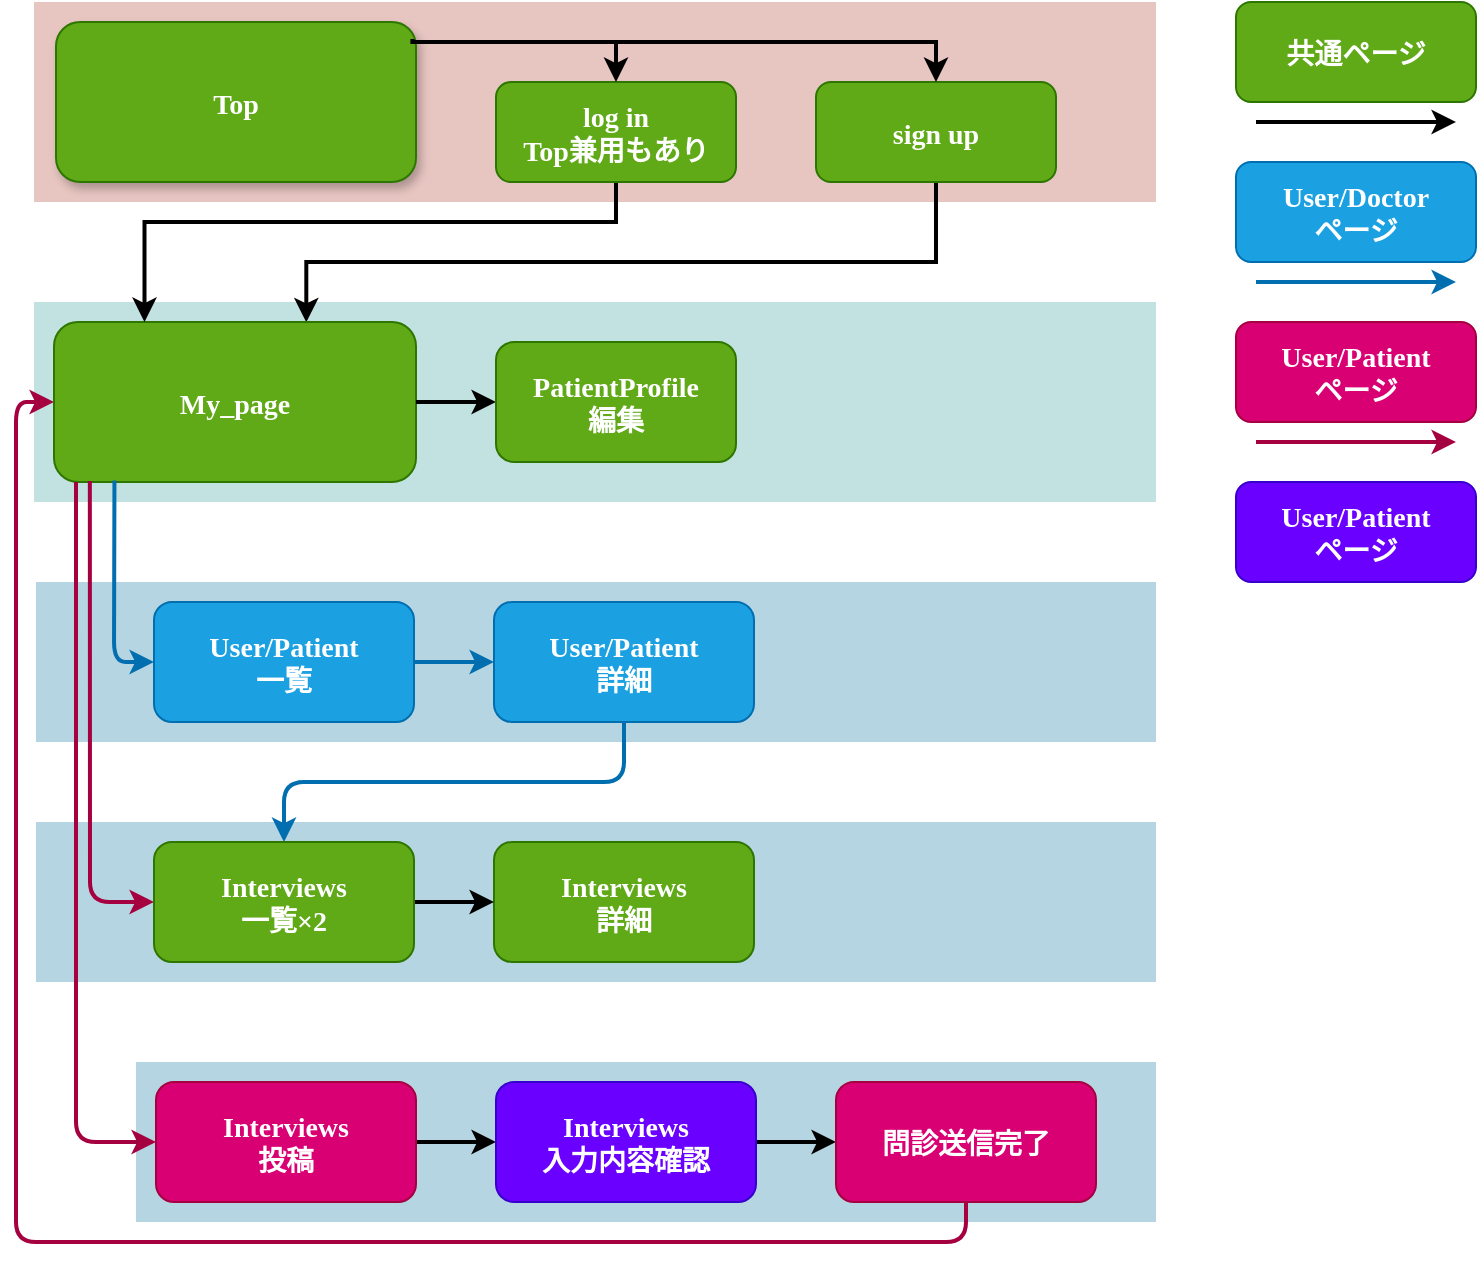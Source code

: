 <mxfile>
    <diagram id="eZT_BmYwKZDDpAdGqNE_" name="Page-1">
        <mxGraphModel dx="604" dy="647" grid="1" gridSize="10" guides="1" tooltips="1" connect="1" arrows="1" fold="1" page="1" pageScale="1" pageWidth="800" pageHeight="700" math="0" shadow="0">
            <root>
                <mxCell id="0"/>
                <mxCell id="1" parent="0"/>
                <mxCell id="88" value="" style="fillColor=#10739E;strokeColor=none;opacity=30;" parent="1" vertex="1">
                    <mxGeometry x="40" y="330" width="560" height="80" as="geometry"/>
                </mxCell>
                <mxCell id="233" value="" style="fillColor=#10739E;strokeColor=none;opacity=30;" parent="1" vertex="1">
                    <mxGeometry x="90" y="570" width="510" height="80" as="geometry"/>
                </mxCell>
                <mxCell id="230" value="" style="fillColor=#10739E;strokeColor=none;opacity=30;" parent="1" vertex="1">
                    <mxGeometry x="40" y="450" width="560" height="80" as="geometry"/>
                </mxCell>
                <mxCell id="78" value="" style="fillColor=#AE4132;strokeColor=none;opacity=30;" parent="1" vertex="1">
                    <mxGeometry x="39" y="40" width="561" height="100" as="geometry"/>
                </mxCell>
                <mxCell id="79" value="" style="fillColor=#349E9A;strokeColor=none;opacity=30;" parent="1" vertex="1">
                    <mxGeometry x="39" y="190" width="561" height="100" as="geometry"/>
                </mxCell>
                <mxCell id="94" value="Top" style="rounded=1;fillColor=#60a917;strokeColor=#2D7600;fontColor=#ffffff;fontStyle=1;fontFamily=Tahoma;fontSize=14;shadow=1;" parent="1" vertex="1">
                    <mxGeometry x="50" y="50" width="180" height="80" as="geometry"/>
                </mxCell>
                <mxCell id="96" value="" style="edgeStyle=elbowEdgeStyle;elbow=vertical;strokeWidth=2;rounded=0;entryX=0.697;entryY=0.002;entryDx=0;entryDy=0;entryPerimeter=0;exitX=0.5;exitY=1;exitDx=0;exitDy=0;" parent="1" source="184" target="98" edge="1">
                    <mxGeometry x="154" y="50.0" width="100" height="100" as="geometry">
                        <mxPoint x="499" y="130" as="sourcePoint"/>
                        <mxPoint x="180" y="170" as="targetPoint"/>
                        <Array as="points">
                            <mxPoint x="500" y="170"/>
                        </Array>
                    </mxGeometry>
                </mxCell>
                <mxCell id="98" value="My_page" style="rounded=1;fillColor=#60a917;strokeColor=#2D7600;fontColor=#ffffff;fontStyle=1;fontFamily=Tahoma;fontSize=14" parent="1" vertex="1">
                    <mxGeometry x="49" y="200" width="181" height="80" as="geometry"/>
                </mxCell>
                <mxCell id="108" value="User/Patient&#10;一覧" style="rounded=1;fillColor=#1ba1e2;strokeColor=#006EAF;fontColor=#ffffff;fontStyle=1;fontFamily=Tahoma;fontSize=14" parent="1" vertex="1">
                    <mxGeometry x="99" y="340" width="130" height="60" as="geometry"/>
                </mxCell>
                <mxCell id="197" value="" style="edgeStyle=none;html=1;strokeWidth=2;exitX=0.099;exitY=0.994;exitDx=0;exitDy=0;exitPerimeter=0;entryX=0;entryY=0.5;entryDx=0;entryDy=0;fillColor=#d80073;strokeColor=#A50040;" parent="1" source="98" target="196" edge="1">
                    <mxGeometry relative="1" as="geometry">
                        <mxPoint x="540" y="420" as="targetPoint"/>
                        <Array as="points">
                            <mxPoint x="67" y="490"/>
                        </Array>
                    </mxGeometry>
                </mxCell>
                <mxCell id="232" style="edgeStyle=none;html=1;entryX=0.5;entryY=0;entryDx=0;entryDy=0;strokeWidth=2;fillColor=#1ba1e2;strokeColor=#006EAF;" parent="1" source="109" target="196" edge="1">
                    <mxGeometry relative="1" as="geometry">
                        <Array as="points">
                            <mxPoint x="334" y="430"/>
                            <mxPoint x="164" y="430"/>
                        </Array>
                    </mxGeometry>
                </mxCell>
                <mxCell id="109" value="User/Patient&#10;詳細" style="rounded=1;fillColor=#1ba1e2;strokeColor=#006EAF;fontColor=#ffffff;fontStyle=1;fontFamily=Tahoma;fontSize=14" parent="1" vertex="1">
                    <mxGeometry x="269" y="340" width="130" height="60" as="geometry"/>
                </mxCell>
                <mxCell id="111" value="Interviews&#10;詳細" style="rounded=1;fillColor=#60a917;strokeColor=#2D7600;fontColor=#ffffff;fontStyle=1;fontFamily=Tahoma;fontSize=14" parent="1" vertex="1">
                    <mxGeometry x="269" y="460" width="130" height="60" as="geometry"/>
                </mxCell>
                <mxCell id="223" style="edgeStyle=none;rounded=1;html=1;entryX=0;entryY=0.5;entryDx=0;entryDy=0;strokeWidth=2;exitX=1;exitY=0.5;exitDx=0;exitDy=0;" parent="1" source="123" target="127" edge="1">
                    <mxGeometry relative="1" as="geometry">
                        <mxPoint x="610" y="570" as="sourcePoint"/>
                    </mxGeometry>
                </mxCell>
                <mxCell id="123" value="Interviews&#10;投稿" style="rounded=1;strokeColor=#A50040;fontColor=#ffffff;fontStyle=1;fontFamily=Tahoma;fontSize=14;fillColor=#d80073;" parent="1" vertex="1">
                    <mxGeometry x="100" y="580" width="130" height="60" as="geometry"/>
                </mxCell>
                <mxCell id="224" style="edgeStyle=none;rounded=1;html=1;entryX=0;entryY=0.5;entryDx=0;entryDy=0;strokeWidth=2;" parent="1" source="127" target="128" edge="1">
                    <mxGeometry relative="1" as="geometry"/>
                </mxCell>
                <mxCell id="127" value="Interviews&#10;入力内容確認" style="rounded=1;strokeColor=#3700CC;fontColor=#ffffff;fontStyle=1;fontFamily=Tahoma;fontSize=14;fillColor=#6a00ff;" parent="1" vertex="1">
                    <mxGeometry x="270" y="580" width="130" height="60" as="geometry"/>
                </mxCell>
                <mxCell id="235" style="edgeStyle=none;html=1;strokeWidth=2;fillColor=#d80073;strokeColor=#A50040;exitX=0.5;exitY=1;exitDx=0;exitDy=0;entryX=0;entryY=0.5;entryDx=0;entryDy=0;" parent="1" source="128" target="98" edge="1">
                    <mxGeometry relative="1" as="geometry">
                        <Array as="points">
                            <mxPoint x="505" y="660"/>
                            <mxPoint x="30" y="660"/>
                            <mxPoint x="30" y="240"/>
                        </Array>
                        <mxPoint x="30" y="240" as="targetPoint"/>
                    </mxGeometry>
                </mxCell>
                <mxCell id="128" value="問診送信完了" style="rounded=1;strokeColor=#A50040;fontColor=#ffffff;fontStyle=1;fontFamily=Tahoma;fontSize=14;fillColor=#d80073;" parent="1" vertex="1">
                    <mxGeometry x="440" y="580" width="130" height="60" as="geometry"/>
                </mxCell>
                <mxCell id="141" value="" style="edgeStyle=elbowEdgeStyle;elbow=vertical;strokeWidth=2;rounded=0;exitX=0.5;exitY=1;exitDx=0;exitDy=0;entryX=0.25;entryY=0;entryDx=0;entryDy=0;" parent="1" source="186" target="98" edge="1">
                    <mxGeometry x="70" y="74.0" width="100" height="100" as="geometry">
                        <mxPoint x="342" y="134" as="sourcePoint"/>
                        <mxPoint x="160" y="184" as="targetPoint"/>
                        <Array as="points">
                            <mxPoint x="130" y="150"/>
                            <mxPoint x="120" y="150"/>
                            <mxPoint x="240" y="150"/>
                        </Array>
                    </mxGeometry>
                </mxCell>
                <mxCell id="150" value="" style="edgeStyle=elbowEdgeStyle;elbow=horizontal;strokeWidth=2;rounded=0;exitX=1;exitY=0.5;exitDx=0;exitDy=0;entryX=0;entryY=0.5;entryDx=0;entryDy=0;fillColor=#1ba1e2;strokeColor=#006EAF;" parent="1" source="108" target="109" edge="1">
                    <mxGeometry x="-171" y="20.0" width="100" height="100" as="geometry">
                        <mxPoint x="-171" y="120.0" as="sourcePoint"/>
                        <mxPoint x="-71" y="20.0" as="targetPoint"/>
                        <Array as="points"/>
                    </mxGeometry>
                </mxCell>
                <mxCell id="176" value="" style="edgeStyle=elbowEdgeStyle;elbow=vertical;strokeWidth=2;rounded=1;entryX=0;entryY=0.5;entryDx=0;entryDy=0;exitX=1;exitY=0.5;exitDx=0;exitDy=0;" parent="1" source="98" target="117" edge="1">
                    <mxGeometry x="-100" y="-2.842e-14" width="100" height="100" as="geometry">
                        <mxPoint x="384" y="300" as="sourcePoint"/>
                        <mxPoint y="-2.842e-14" as="targetPoint"/>
                    </mxGeometry>
                </mxCell>
                <mxCell id="184" value="sign up" style="rounded=1;fillColor=#60a917;strokeColor=#2D7600;fontColor=#ffffff;fontStyle=1;fontFamily=Tahoma;fontSize=14" parent="1" vertex="1">
                    <mxGeometry x="430" y="80" width="120" height="50" as="geometry"/>
                </mxCell>
                <mxCell id="186" value="log in&#10;Top兼用もあり" style="rounded=1;fillColor=#60a917;strokeColor=#2D7600;fontColor=#ffffff;fontStyle=1;fontFamily=Tahoma;fontSize=14" parent="1" vertex="1">
                    <mxGeometry x="270" y="80" width="120" height="50" as="geometry"/>
                </mxCell>
                <mxCell id="187" value="" style="edgeStyle=elbowEdgeStyle;elbow=vertical;strokeWidth=2;rounded=0;entryX=0.5;entryY=0;entryDx=0;entryDy=0;" parent="1" target="184" edge="1">
                    <mxGeometry x="235" y="-25.0" width="100" height="100" as="geometry">
                        <mxPoint x="230" y="60" as="sourcePoint"/>
                        <mxPoint x="500" y="80" as="targetPoint"/>
                        <Array as="points">
                            <mxPoint x="360" y="60"/>
                        </Array>
                    </mxGeometry>
                </mxCell>
                <mxCell id="190" value="" style="edgeStyle=elbowEdgeStyle;elbow=vertical;strokeWidth=2;rounded=0;exitX=0.99;exitY=0.106;exitDx=0;exitDy=0;entryX=0.5;entryY=0;entryDx=0;entryDy=0;exitPerimeter=0;" parent="1" source="94" target="186" edge="1">
                    <mxGeometry x="-243" y="-25.0" width="100" height="100" as="geometry">
                        <mxPoint x="242" y="60" as="sourcePoint"/>
                        <mxPoint x="437" y="80" as="targetPoint"/>
                        <Array as="points">
                            <mxPoint x="360" y="60"/>
                        </Array>
                    </mxGeometry>
                </mxCell>
                <mxCell id="200" style="edgeStyle=none;html=1;entryX=0;entryY=0.5;entryDx=0;entryDy=0;strokeWidth=2;" parent="1" source="196" target="111" edge="1">
                    <mxGeometry relative="1" as="geometry"/>
                </mxCell>
                <mxCell id="196" value="Interviews&#10;一覧×2" style="rounded=1;fillColor=#60a917;strokeColor=#2D7600;fontColor=#ffffff;fontStyle=1;fontFamily=Tahoma;fontSize=14" parent="1" vertex="1">
                    <mxGeometry x="99" y="460" width="130" height="60" as="geometry"/>
                </mxCell>
                <mxCell id="117" value="PatientProfile&#10;編集" style="rounded=1;fillColor=#60a917;strokeColor=#2D7600;fontColor=#ffffff;fontStyle=1;fontFamily=Tahoma;fontSize=14" parent="1" vertex="1">
                    <mxGeometry x="270" y="210" width="120" height="60" as="geometry"/>
                </mxCell>
                <mxCell id="231" value="" style="edgeStyle=none;html=1;strokeWidth=2;exitX=0.167;exitY=0.99;exitDx=0;exitDy=0;exitPerimeter=0;entryX=0;entryY=0.5;entryDx=0;entryDy=0;fillColor=#1ba1e2;strokeColor=#006EAF;" parent="1" source="98" target="108" edge="1">
                    <mxGeometry relative="1" as="geometry">
                        <mxPoint x="109.0" y="500.0" as="targetPoint"/>
                        <mxPoint x="70.765" y="290.4" as="sourcePoint"/>
                        <Array as="points">
                            <mxPoint x="79" y="370"/>
                        </Array>
                    </mxGeometry>
                </mxCell>
                <mxCell id="236" value="共通ページ" style="rounded=1;fillColor=#60a917;strokeColor=#2D7600;fontColor=#ffffff;fontStyle=1;fontFamily=Tahoma;fontSize=14" parent="1" vertex="1">
                    <mxGeometry x="640" y="40" width="120" height="50" as="geometry"/>
                </mxCell>
                <mxCell id="237" value="User/Doctor&#10;ページ" style="rounded=1;fillColor=#1ba1e2;strokeColor=#006EAF;fontColor=#ffffff;fontStyle=1;fontFamily=Tahoma;fontSize=14" parent="1" vertex="1">
                    <mxGeometry x="640" y="120" width="120" height="50" as="geometry"/>
                </mxCell>
                <mxCell id="238" value="User/Patient&#10;ページ" style="rounded=1;fillColor=#d80073;strokeColor=#A50040;fontColor=#ffffff;fontStyle=1;fontFamily=Tahoma;fontSize=14" parent="1" vertex="1">
                    <mxGeometry x="640" y="200" width="120" height="50" as="geometry"/>
                </mxCell>
                <mxCell id="239" value="" style="edgeStyle=elbowEdgeStyle;elbow=horizontal;strokeWidth=2;rounded=0;fillColor=#1ba1e2;strokeColor=#006EAF;" parent="1" edge="1">
                    <mxGeometry x="279" y="-170.0" width="100" height="100" as="geometry">
                        <mxPoint x="650" y="180" as="sourcePoint"/>
                        <mxPoint x="750" y="180" as="targetPoint"/>
                        <Array as="points"/>
                    </mxGeometry>
                </mxCell>
                <mxCell id="240" value="" style="edgeStyle=elbowEdgeStyle;elbow=horizontal;strokeWidth=2;rounded=0;fillColor=#d80073;strokeColor=#A50040;" parent="1" edge="1">
                    <mxGeometry x="279" y="-90.0" width="100" height="100" as="geometry">
                        <mxPoint x="650" y="260" as="sourcePoint"/>
                        <mxPoint x="750" y="260" as="targetPoint"/>
                        <Array as="points"/>
                    </mxGeometry>
                </mxCell>
                <mxCell id="241" value="" style="edgeStyle=elbowEdgeStyle;elbow=horizontal;strokeWidth=2;rounded=0;" parent="1" edge="1">
                    <mxGeometry x="279" y="-250.0" width="100" height="100" as="geometry">
                        <mxPoint x="650" y="100" as="sourcePoint"/>
                        <mxPoint x="750" y="100" as="targetPoint"/>
                        <Array as="points"/>
                    </mxGeometry>
                </mxCell>
                <mxCell id="242" value="" style="edgeStyle=none;html=1;strokeWidth=2;entryX=0;entryY=0.5;entryDx=0;entryDy=0;fillColor=#d80073;strokeColor=#A50040;" edge="1" parent="1" target="123">
                    <mxGeometry relative="1" as="geometry">
                        <mxPoint x="89" y="500" as="targetPoint"/>
                        <Array as="points">
                            <mxPoint x="60" y="610"/>
                        </Array>
                        <mxPoint x="60" y="280" as="sourcePoint"/>
                    </mxGeometry>
                </mxCell>
                <mxCell id="243" value="User/Patient&#10;ページ" style="rounded=1;fillColor=#6a00ff;strokeColor=#3700CC;fontColor=#ffffff;fontStyle=1;fontFamily=Tahoma;fontSize=14" vertex="1" parent="1">
                    <mxGeometry x="640" y="280" width="120" height="50" as="geometry"/>
                </mxCell>
            </root>
        </mxGraphModel>
    </diagram>
</mxfile>
